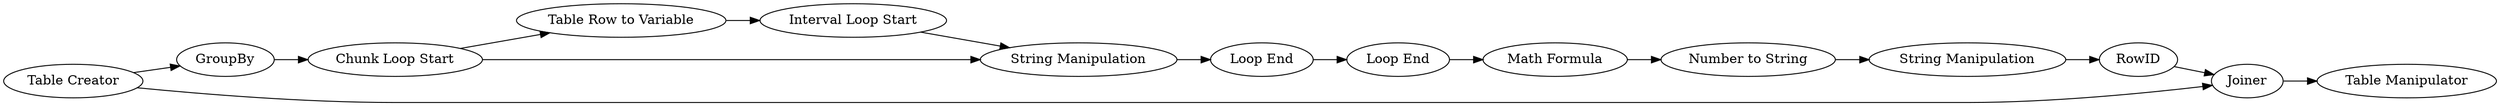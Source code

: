 digraph {
	1 [label="Table Creator"]
	2 [label=GroupBy]
	4 [label="Table Row to Variable"]
	5 [label="Chunk Loop Start"]
	6 [label="Interval Loop Start"]
	7 [label="String Manipulation"]
	8 [label="Loop End"]
	9 [label="Loop End"]
	10 [label="Math Formula"]
	11 [label="Number to String"]
	12 [label="String Manipulation"]
	13 [label=Joiner]
	14 [label=RowID]
	15 [label="Table Manipulator"]
	1 -> 2
	1 -> 13
	2 -> 5
	4 -> 6
	5 -> 4
	5 -> 7
	6 -> 7
	7 -> 8
	8 -> 9
	9 -> 10
	10 -> 11
	11 -> 12
	12 -> 14
	13 -> 15
	14 -> 13
	rankdir=LR
}
